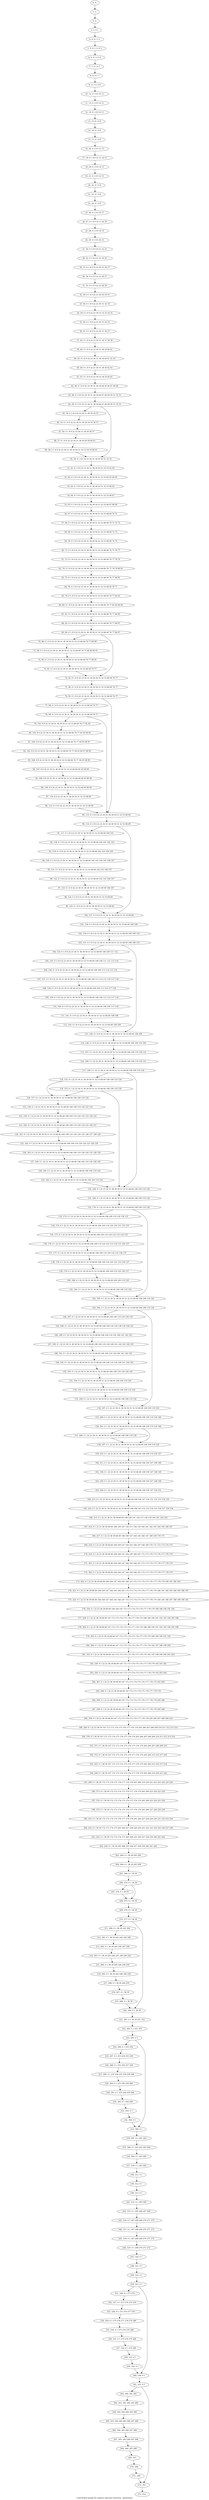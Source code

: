digraph G {
graph [label="Control-flow-graph for register allocator (function _determine)"]
0[label="0, 0: "];
1[label="1, 1: "];
2[label="2, 2: "];
3[label="3, 3: 0 1 "];
4[label="4, 4: 0 1 2 3 "];
5[label="5, 5: 0 1 2 3 4 5 "];
6[label="6, 6: 0 1 4 5 6 "];
7[label="7, 7: 0 1 6 7 "];
8[label="8, 8: 0 1 7 "];
9[label="9, 11: 0 1 8 9 "];
10[label="10, 12: 0 1 8 9 10 11 "];
11[label="11, 13: 0 1 8 9 10 11 "];
12[label="12, 14: 0 1 8 9 10 11 "];
13[label="13, 15: 0 1 8 9 "];
14[label="14, 16: 0 1 8 9 "];
15[label="15, 17: 0 1 8 9 "];
16[label="16, 18: 0 1 8 9 12 13 "];
17[label="17, 19: 0 1 8 9 12 13 14 15 "];
18[label="18, 20: 0 1 8 9 14 15 "];
19[label="19, 21: 0 1 8 9 14 15 "];
20[label="20, 22: 0 1 8 9 "];
21[label="21, 23: 0 1 8 9 "];
22[label="22, 24: 0 1 8 9 "];
23[label="23, 26: 0 1 8 9 16 17 "];
24[label="24, 27: 0 1 8 9 16 17 18 19 "];
25[label="25, 28: 0 1 8 9 18 19 "];
26[label="26, 29: 0 1 8 9 20 21 "];
27[label="27, 30: 0 1 8 9 20 21 22 23 "];
28[label="28, 32: 0 1 8 9 22 23 24 25 "];
29[label="29, 33: 0 1 8 9 22 23 24 25 26 27 "];
30[label="30, 34: 0 1 8 9 22 23 26 27 "];
31[label="31, 35: 0 1 8 9 22 23 28 29 "];
32[label="32, 36: 0 1 8 9 22 23 28 29 30 31 "];
33[label="33, 38: 0 1 8 9 22 23 30 31 32 33 "];
34[label="34, 39: 0 1 8 9 22 23 30 31 32 33 34 35 "];
35[label="35, 40: 0 1 8 9 22 23 30 31 34 35 "];
36[label="36, 41: 0 1 8 9 22 23 30 31 36 37 "];
37[label="37, 42: 0 1 8 9 22 23 30 31 36 37 38 39 "];
38[label="38, 44: 0 1 8 9 22 23 30 31 38 39 40 41 "];
39[label="39, 45: 0 1 8 9 22 23 30 31 38 39 40 41 42 43 "];
40[label="40, 46: 0 1 8 9 22 23 30 31 38 39 42 43 "];
41[label="41, 47: 0 1 8 9 22 23 30 31 38 39 44 45 "];
42[label="42, 48: 0 1 8 9 22 23 30 31 38 39 44 45 46 47 48 49 "];
43[label="43, 49: 0 1 8 9 22 23 30 31 38 39 46 47 48 49 50 51 52 53 "];
44[label="44, 50: 0 1 8 9 22 23 30 31 38 39 46 47 48 49 50 51 52 53 "];
45[label="45, 54: 0 1 8 9 22 23 30 31 38 39 54 55 "];
46[label="46, 55: 0 1 8 9 22 23 30 31 38 39 54 55 56 57 "];
47[label="47, 56: 0 1 8 9 22 23 30 31 38 39 56 57 "];
48[label="48, 57: 0 1 8 9 22 23 30 31 38 39 58 59 60 61 "];
49[label="49, 58: 0 1 8 9 22 23 30 31 38 39 50 51 52 53 58 59 60 61 "];
50[label="50, 59: 0 1 8 9 22 23 30 31 38 39 50 51 52 53 "];
51[label="51, 61: 0 1 8 9 22 23 30 31 38 39 50 51 52 53 62 63 "];
52[label="52, 62: 0 1 8 9 22 23 30 31 38 39 50 51 52 53 62 63 64 65 "];
53[label="53, 63: 0 1 8 9 22 23 30 31 38 39 50 51 52 53 64 65 "];
54[label="54, 64: 0 1 8 9 22 23 30 31 38 39 50 51 52 53 66 67 "];
55[label="55, 65: 0 1 8 9 22 23 30 31 38 39 50 51 52 53 66 67 68 69 "];
56[label="56, 67: 0 1 8 9 22 23 30 31 38 39 50 51 52 53 68 69 70 71 "];
57[label="57, 68: 0 1 8 9 22 23 30 31 38 39 50 51 52 53 68 69 70 71 72 73 "];
58[label="58, 69: 0 1 8 9 22 23 30 31 38 39 50 51 52 53 68 69 72 73 "];
59[label="59, 70: 0 1 8 9 22 23 30 31 38 39 50 51 52 53 68 69 74 75 "];
60[label="60, 71: 0 1 8 9 22 23 30 31 38 39 50 51 52 53 68 69 74 75 76 77 "];
61[label="61, 73: 0 1 8 9 22 23 30 31 38 39 50 51 52 53 68 69 76 77 78 79 "];
62[label="62, 74: 0 1 8 9 22 23 30 31 38 39 50 51 52 53 68 69 76 77 78 79 80 81 "];
63[label="63, 75: 0 1 8 9 22 23 30 31 38 39 50 51 52 53 68 69 76 77 80 81 "];
64[label="64, 76: 0 1 8 9 22 23 30 31 38 39 50 51 52 53 68 69 76 77 "];
65[label="65, 79: 0 1 8 9 22 23 30 31 38 39 50 51 52 53 68 69 76 77 82 83 "];
66[label="66, 80: 0 1 8 9 22 23 30 31 38 39 50 51 52 53 68 69 76 77 82 83 84 85 "];
67[label="67, 81: 0 1 8 9 22 23 30 31 38 39 50 51 52 53 68 69 76 77 84 85 "];
68[label="68, 82: 0 1 8 9 22 23 30 31 38 39 50 51 52 53 68 69 76 77 86 87 "];
69[label="69, 84: 0 1 8 9 22 23 30 31 38 39 50 51 52 53 68 69 76 77 86 87 "];
70[label="70, 88: 0 1 8 9 22 23 30 31 38 39 50 51 52 53 68 69 76 77 88 89 "];
71[label="71, 89: 0 1 8 9 22 23 30 31 38 39 50 51 52 53 68 69 76 77 88 89 90 91 "];
72[label="72, 90: 0 1 8 9 22 23 30 31 38 39 50 51 52 53 68 69 76 77 90 91 "];
73[label="73, 91: 0 1 8 9 22 23 30 31 38 39 50 51 52 53 68 69 76 77 "];
74[label="74, 93: 0 1 8 9 22 23 30 31 38 39 50 51 52 53 68 69 76 77 "];
75[label="75, 94: 0 1 8 9 22 23 30 31 38 39 50 51 52 53 68 69 76 77 "];
76[label="76, 95: 0 1 8 9 22 23 30 31 38 39 50 51 52 53 68 69 76 77 "];
77[label="77, 98: 0 1 8 9 22 23 30 31 38 39 50 51 52 53 68 69 76 77 "];
78[label="78, 99: 0 1 8 9 22 23 30 31 38 39 50 51 52 53 68 69 76 77 "];
79[label="79, 102: 8 9 22 23 30 31 38 39 50 51 52 53 68 69 76 77 92 93 "];
80[label="80, 103: 8 9 22 23 30 31 38 39 50 51 52 53 68 69 76 77 92 93 94 95 "];
81[label="81, 104: 8 9 22 23 30 31 38 39 50 51 52 53 68 69 76 77 94 95 96 97 "];
82[label="82, 105: 8 9 22 23 30 31 38 39 50 51 52 53 68 69 76 77 94 95 96 97 98 99 "];
83[label="83, 106: 8 9 22 23 30 31 38 39 50 51 52 53 68 69 76 77 94 95 98 99 "];
84[label="84, 107: 8 9 22 23 30 31 38 39 50 51 52 53 68 69 94 95 98 99 "];
85[label="85, 108: 8 9 22 23 30 31 38 39 50 51 52 53 68 69 94 95 98 99 "];
86[label="86, 109: 8 9 22 23 30 31 38 39 50 51 52 53 68 69 98 99 "];
87[label="87, 110: 8 9 22 23 30 31 38 39 50 51 52 53 68 69 "];
88[label="88, 112: 0 1 8 9 22 23 30 31 38 39 50 51 52 53 68 69 "];
89[label="89, 113: 0 1 8 9 22 23 30 31 38 39 50 51 52 53 68 69 "];
90[label="90, 114: 0 1 8 9 22 23 30 31 38 39 50 51 52 53 68 69 "];
91[label="91, 117: 0 1 8 9 22 23 30 31 38 39 50 51 52 53 68 69 100 101 "];
92[label="92, 118: 0 1 8 9 22 23 30 31 38 39 50 51 52 53 68 69 100 101 102 103 "];
93[label="93, 119: 0 1 8 9 22 23 30 31 38 39 50 51 52 53 68 69 102 103 104 105 "];
94[label="94, 120: 0 1 8 9 22 23 30 31 38 39 50 51 52 53 68 69 102 103 104 105 106 107 "];
95[label="95, 121: 0 1 8 9 22 23 30 31 38 39 50 51 52 53 68 69 102 103 106 107 "];
96[label="96, 122: 0 1 8 9 22 23 30 31 38 39 50 51 52 53 68 69 102 103 106 107 "];
97[label="97, 123: 0 1 8 9 22 23 30 31 38 39 50 51 52 53 68 69 106 107 "];
98[label="98, 124: 0 1 8 9 22 23 30 31 38 39 50 51 52 53 68 69 "];
99[label="99, 125: 0 1 8 9 22 23 30 31 38 39 50 51 52 53 68 69 "];
100[label="100, 127: 0 1 8 9 22 23 30 31 38 39 50 51 52 53 68 69 "];
101[label="101, 129: 0 1 8 9 22 23 30 31 38 39 50 51 52 53 68 69 108 109 "];
102[label="102, 130: 0 1 8 9 22 23 30 31 38 39 50 51 52 53 68 69 108 109 110 "];
103[label="103, 131: 0 1 8 9 22 23 30 31 38 39 50 51 52 53 68 69 108 109 110 "];
104[label="104, 134: 0 1 8 9 22 23 30 31 38 39 50 51 52 53 68 69 108 109 111 112 "];
105[label="105, 135: 0 1 8 9 22 23 30 31 38 39 50 51 52 53 68 69 108 109 111 112 113 114 "];
106[label="106, 136: 0 1 8 9 22 23 30 31 38 39 50 51 52 53 68 69 108 109 113 114 115 116 "];
107[label="107, 137: 0 1 8 9 22 23 30 31 38 39 50 51 52 53 68 69 108 109 113 114 115 116 117 118 "];
108[label="108, 138: 0 1 8 9 22 23 30 31 38 39 50 51 52 53 68 69 108 109 113 114 117 118 "];
109[label="109, 139: 0 1 8 9 22 23 30 31 38 39 50 51 52 53 68 69 108 109 113 114 117 118 "];
110[label="110, 140: 0 1 8 9 22 23 30 31 38 39 50 51 52 53 68 69 108 109 117 118 "];
111[label="111, 141: 0 1 8 9 22 23 30 31 38 39 50 51 52 53 68 69 108 109 "];
112[label="112, 142: 0 1 8 9 22 23 30 31 38 39 50 51 52 53 68 69 108 109 "];
113[label="113, 144: 0 1 8 9 22 23 30 31 38 39 50 51 52 53 68 69 108 109 "];
114[label="114, 146: 0 1 8 9 22 23 30 31 38 39 50 51 52 53 68 69 108 109 119 120 "];
115[label="115, 147: 0 1 22 23 30 31 38 39 50 51 52 53 68 69 108 109 119 120 121 "];
116[label="116, 148: 0 1 22 23 30 31 38 39 50 51 52 53 68 69 108 109 119 120 121 "];
117[label="117, 149: 0 1 22 23 30 31 38 39 50 51 52 53 68 69 108 109 119 120 "];
118[label="118, 152: 0 1 22 23 30 31 38 39 50 51 52 53 68 69 108 109 119 120 "];
119[label="119, 155: 0 1 22 23 30 31 38 39 50 51 52 53 68 69 108 109 119 120 "];
120[label="120, 157: 0 1 22 23 30 31 38 39 50 51 52 53 68 69 108 109 119 120 "];
121[label="121, 158: 0 1 22 23 30 31 38 39 50 51 52 53 68 69 108 109 119 120 122 123 "];
122[label="122, 159: 0 1 22 23 30 31 38 39 50 51 52 53 68 69 108 109 119 120 122 123 124 125 "];
123[label="123, 160: 0 1 22 23 30 31 38 39 50 51 52 53 68 69 108 109 119 120 124 125 126 127 "];
124[label="124, 161: 0 1 22 23 30 31 38 39 50 51 52 53 68 69 108 109 119 120 124 125 126 127 128 129 "];
125[label="125, 162: 0 1 22 23 30 31 38 39 50 51 52 53 68 69 108 109 119 120 124 125 128 129 "];
126[label="126, 163: 0 1 22 23 30 31 38 39 50 51 52 53 68 69 108 109 119 120 124 125 128 129 "];
127[label="127, 164: 0 1 22 23 30 31 38 39 50 51 52 53 68 69 108 109 119 120 128 129 "];
128[label="128, 165: 0 1 22 23 30 31 38 39 50 51 52 53 68 69 108 109 119 120 "];
129[label="129, 166: 0 1 22 23 30 31 38 39 50 51 52 53 68 69 108 109 119 120 "];
130[label="130, 168: 0 1 22 23 30 31 38 39 50 51 52 53 68 69 108 109 119 120 "];
131[label="131, 169: 0 1 22 23 30 31 38 39 50 51 52 53 68 69 108 109 119 120 "];
132[label="132, 170: 0 1 22 23 30 31 38 39 50 51 52 53 68 69 108 109 119 120 "];
133[label="133, 173: 0 1 22 23 30 31 38 39 50 51 52 53 68 69 108 109 119 120 130 131 "];
134[label="134, 174: 0 1 22 23 30 31 38 39 50 51 52 53 68 69 108 109 119 120 130 131 132 133 "];
135[label="135, 175: 0 1 22 23 30 31 38 39 50 51 52 53 68 69 108 109 119 120 132 133 134 135 "];
136[label="136, 176: 0 1 22 23 30 31 38 39 50 51 52 53 68 69 108 109 119 120 132 133 134 135 136 137 "];
137[label="137, 177: 0 1 22 23 30 31 38 39 50 51 52 53 68 69 108 109 119 120 132 133 136 137 "];
138[label="138, 178: 0 1 22 23 30 31 38 39 50 51 52 53 68 69 108 109 119 120 132 133 136 137 "];
139[label="139, 179: 0 1 22 23 30 31 38 39 50 51 52 53 68 69 108 109 119 120 136 137 "];
140[label="140, 180: 0 1 22 23 30 31 38 39 50 51 52 53 68 69 108 109 119 120 "];
141[label="141, 181: 0 1 22 23 30 31 38 39 50 51 52 53 68 69 108 109 119 120 "];
142[label="142, 183: 0 1 22 23 30 31 38 39 50 51 52 53 68 69 108 109 119 120 "];
143[label="143, 184: 0 1 22 23 30 31 38 39 50 51 52 53 68 69 108 109 119 120 "];
144[label="144, 187: 0 1 22 23 30 31 38 39 50 51 52 53 68 69 108 109 119 120 138 139 "];
145[label="145, 188: 0 1 22 23 30 31 38 39 50 51 52 53 68 69 108 109 119 120 138 139 140 141 "];
146[label="146, 189: 0 1 22 23 30 31 38 39 50 51 52 53 68 69 108 109 119 120 140 141 142 143 "];
147[label="147, 190: 0 1 22 23 30 31 38 39 50 51 52 53 68 69 108 109 119 120 140 141 142 143 144 145 "];
148[label="148, 191: 0 1 22 23 30 31 38 39 50 51 52 53 68 69 108 109 119 120 140 141 144 145 "];
149[label="149, 192: 0 1 22 23 30 31 38 39 50 51 52 53 68 69 108 109 119 120 140 141 144 145 "];
150[label="150, 193: 0 1 22 23 30 31 38 39 50 51 52 53 68 69 108 109 119 120 144 145 "];
151[label="151, 194: 0 1 22 23 30 31 38 39 50 51 52 53 68 69 108 109 119 120 "];
152[label="152, 195: 0 1 22 23 30 31 38 39 50 51 52 53 68 69 108 109 119 120 "];
153[label="153, 196: 0 1 22 23 30 31 38 39 50 51 52 53 68 69 108 109 119 120 "];
154[label="154, 197: 0 1 22 23 30 31 38 39 50 51 52 53 68 69 108 109 119 120 "];
155[label="155, 200: 0 1 22 23 30 31 38 39 50 51 52 53 68 69 108 109 119 120 146 "];
156[label="156, 201: 0 1 22 23 30 31 38 39 50 51 52 53 68 69 108 109 119 120 146 "];
157[label="157, 206: 0 1 22 23 30 31 38 39 50 51 52 53 68 69 108 109 119 120 "];
158[label="158, 207: 0 1 22 23 30 31 38 39 50 51 52 53 68 69 108 109 119 120 "];
159[label="159, 355: 0 1 22 23 30 31 38 39 50 51 52 53 68 69 108 109 119 120 147 "];
160[label="160, 211: 0 1 22 23 30 31 38 39 50 51 52 53 68 69 108 109 147 148 149 "];
161[label="161, 358: 0 1 22 23 30 31 38 39 50 51 52 53 68 69 108 109 147 148 149 "];
162[label="162, 359: 0 1 22 23 30 31 38 39 50 51 52 53 68 69 108 109 147 148 149 "];
163[label="163, 360: 0 1 22 23 30 31 38 39 50 51 52 53 68 69 108 109 147 150 151 "];
164[label="164, 213: 0 1 22 23 30 31 38 39 50 51 52 53 68 69 108 109 147 150 151 152 153 154 155 "];
165[label="165, 214: 0 1 22 23 30 31 38 39 50 51 52 53 68 69 108 109 147 152 153 154 155 156 157 158 159 "];
166[label="166, 215: 0 1 22 23 30 31 38 39 68 69 108 109 147 156 157 158 159 160 161 162 163 "];
167[label="167, 216: 0 1 22 23 38 39 68 69 108 109 147 156 157 158 159 160 161 162 163 164 165 166 167 "];
168[label="168, 217: 0 1 22 23 38 39 68 69 108 109 147 164 165 166 167 168 169 170 171 "];
169[label="169, 218: 0 1 22 23 38 39 68 69 108 109 147 164 165 166 167 168 169 170 171 172 173 174 175 "];
170[label="170, 219: 0 1 22 23 38 39 68 69 108 109 147 164 165 166 167 172 173 174 175 176 177 178 179 "];
171[label="171, 361: 0 1 22 23 38 39 68 69 108 109 147 164 165 166 167 172 173 174 175 176 177 178 179 "];
172[label="172, 362: 0 1 22 23 38 39 68 69 108 109 147 164 165 166 167 172 173 174 175 176 177 178 179 "];
173[label="173, 363: 0 1 22 23 38 39 68 69 108 109 147 164 165 166 167 172 173 174 175 176 177 178 179 180 181 182 183 "];
174[label="174, 221: 0 1 22 23 38 39 68 69 108 109 147 164 165 166 167 172 173 174 175 176 177 178 179 180 181 182 183 184 185 186 187 "];
175[label="175, 222: 0 1 22 23 38 39 68 69 108 109 147 164 165 166 167 172 173 174 175 176 177 178 179 184 185 186 187 188 189 190 191 "];
176[label="176, 354: 0 1 22 23 38 39 68 69 108 109 147 172 173 174 175 176 177 178 179 188 189 190 191 192 "];
177[label="177, 226: 0 1 22 23 38 39 68 69 147 172 173 174 175 176 177 178 179 188 189 190 191 192 193 194 195 196 "];
178[label="178, 364: 0 1 22 23 38 39 68 69 147 172 173 174 175 176 177 178 179 188 189 190 191 192 193 194 195 196 "];
179[label="179, 365: 0 1 22 23 38 39 68 69 147 172 173 174 175 176 177 178 179 188 189 190 191 192 "];
180[label="180, 366: 0 1 22 23 38 39 68 69 147 172 173 174 175 176 177 178 179 192 197 198 199 200 "];
181[label="181, 353: 0 1 22 23 38 39 68 69 147 172 173 174 175 176 177 178 179 192 197 198 199 200 201 202 "];
182[label="182, 228: 0 1 22 23 38 39 68 69 147 172 173 174 175 176 177 178 179 192 201 202 "];
183[label="183, 356: 0 1 22 23 38 39 68 69 147 172 173 174 175 176 177 178 179 192 203 204 "];
184[label="184, 367: 0 1 22 23 38 39 68 69 147 172 173 174 175 176 177 178 179 203 204 "];
185[label="185, 368: 0 1 22 23 38 39 68 69 147 172 173 174 175 176 177 178 179 "];
186[label="186, 369: 0 1 22 23 38 39 68 69 147 172 173 174 175 176 177 178 179 205 206 "];
187[label="187, 238: 0 1 22 23 38 39 68 69 147 172 173 174 175 176 177 178 179 205 206 "];
188[label="188, 239: 0 1 22 23 38 39 68 69 147 172 173 174 175 176 177 178 179 205 206 207 208 209 210 "];
189[label="189, 240: 0 1 22 23 38 39 147 172 173 174 175 176 177 178 179 205 206 207 208 209 210 211 212 213 214 "];
190[label="190, 370: 0 1 38 39 147 172 173 174 175 176 177 178 179 205 206 207 208 209 210 211 212 213 214 "];
191[label="191, 371: 0 1 38 39 147 172 173 174 175 176 177 178 179 205 206 207 208 209 210 "];
192[label="192, 372: 0 1 38 39 147 172 173 174 175 176 177 178 179 205 206 215 216 217 218 "];
193[label="193, 243: 0 1 38 39 147 172 173 174 175 176 177 178 179 205 206 215 216 217 218 "];
194[label="194, 248: 0 1 38 39 147 172 173 174 175 176 177 178 179 205 206 219 220 221 222 "];
195[label="195, 249: 0 1 38 39 172 173 174 175 176 177 178 179 205 206 219 220 221 222 223 224 225 226 "];
196[label="196, 373: 0 1 38 39 172 173 174 175 176 177 178 179 205 206 223 224 225 226 "];
197[label="197, 374: 0 1 38 39 172 173 174 175 176 177 178 179 205 206 223 224 225 226 "];
198[label="198, 375: 0 1 38 39 172 173 174 175 176 177 178 179 205 206 227 228 229 230 "];
199[label="199, 251: 0 1 38 39 172 173 174 175 176 177 178 179 205 206 227 228 229 230 231 232 233 234 "];
200[label="200, 252: 0 1 38 39 172 173 174 175 205 206 227 228 229 230 231 232 233 234 235 236 237 238 "];
201[label="201, 255: 0 1 38 39 172 173 174 175 205 206 235 236 237 238 239 240 241 242 "];
202[label="202, 256: 0 1 38 39 205 206 235 236 237 238 239 240 241 242 "];
203[label="203, 260: 0 1 38 39 205 206 "];
204[label="204, 266: 0 1 38 39 205 206 "];
205[label="205, 269: 0 1 38 39 "];
206[label="206, 270: 0 1 38 39 "];
207[label="207, 274: 0 1 38 39 "];
208[label="208, 275: 0 1 38 39 "];
209[label="209, 276: 0 1 38 39 "];
210[label="210, 277: 0 1 38 39 "];
211[label="211, 280: 0 1 38 39 243 244 "];
212[label="212, 281: 0 1 38 39 243 244 245 246 "];
213[label="213, 282: 0 1 38 39 245 246 247 248 "];
214[label="214, 283: 0 1 38 39 245 246 247 248 249 250 "];
215[label="215, 284: 0 1 38 39 245 246 249 250 "];
216[label="216, 285: 0 1 38 39 245 246 249 250 "];
217[label="217, 286: 0 1 38 39 249 250 "];
218[label="218, 287: 0 1 38 39 "];
219[label="219, 288: 0 1 38 39 "];
220[label="220, 290: 0 1 38 39 "];
221[label="221, 291: 0 1 38 39 251 252 "];
222[label="222, 292: 0 1 251 252 "];
223[label="223, 293: 0 1 "];
224[label="224, 296: 0 1 253 254 "];
225[label="225, 297: 0 1 253 254 255 256 "];
226[label="226, 298: 0 1 255 256 257 258 "];
227[label="227, 299: 0 1 255 256 257 258 259 260 "];
228[label="228, 300: 0 1 255 256 259 260 "];
229[label="229, 301: 0 1 255 256 259 260 "];
230[label="230, 302: 0 1 259 260 "];
231[label="231, 303: 0 1 "];
232[label="232, 304: 0 1 "];
233[label="233, 306: 0 1 "];
234[label="234, 307: 0 1 261 262 "];
235[label="235, 308: 0 1 261 262 263 264 "];
236[label="236, 309: 0 1 263 264 "];
237[label="237, 310: 0 1 263 264 "];
238[label="238, 311: 0 1 "];
239[label="239, 312: 0 1 "];
240[label="240, 313: 0 1 "];
241[label="241, 314: 0 1 265 266 "];
242[label="242, 315: 0 1 265 266 267 268 "];
243[label="243, 316: 0 1 267 268 269 270 271 272 "];
244[label="244, 317: 0 1 267 268 269 270 271 272 "];
245[label="245, 318: 0 1 267 268 269 270 271 272 "];
246[label="246, 319: 0 1 269 270 271 272 "];
247[label="247, 320: 0 1 "];
248[label="248, 321: 0 1 "];
249[label="249, 322: 0 1 "];
250[label="250, 323: 0 1 "];
251[label="251, 326: 0 1 273 274 "];
252[label="252, 327: 0 1 273 274 275 276 "];
253[label="253, 328: 0 1 275 276 277 278 "];
254[label="254, 329: 0 1 275 276 277 278 279 280 "];
255[label="255, 330: 0 1 275 276 279 280 "];
256[label="256, 331: 0 1 275 276 279 280 "];
257[label="257, 332: 0 1 279 280 "];
258[label="258, 333: 0 1 "];
259[label="259, 334: 0 1 "];
260[label="260, 336: 0 1 "];
261[label="261, 337: 0 1 "];
262[label="262, 340: 281 282 "];
263[label="263, 341: 281 282 283 284 "];
264[label="264, 342: 283 284 285 286 "];
265[label="265, 343: 283 284 285 286 287 288 "];
266[label="266, 344: 283 284 287 288 "];
267[label="267, 345: 283 284 287 288 "];
268[label="268, 346: 287 288 "];
269[label="269, 347: "];
270[label="270, 348: "];
271[label="271, 349: "];
272[label="272, 351: "];
273[label="273, 352: "];
0->1 ;
1->2 ;
2->3 ;
3->4 ;
4->5 ;
5->6 ;
6->7 ;
7->8 ;
8->9 ;
9->10 ;
10->11 ;
11->12 ;
12->13 ;
13->14 ;
14->15 ;
15->16 ;
16->17 ;
17->18 ;
18->19 ;
19->20 ;
20->21 ;
21->22 ;
22->23 ;
23->24 ;
24->25 ;
25->26 ;
26->27 ;
27->28 ;
28->29 ;
29->30 ;
30->31 ;
31->32 ;
32->33 ;
33->34 ;
34->35 ;
35->36 ;
36->37 ;
37->38 ;
38->39 ;
39->40 ;
40->41 ;
41->42 ;
42->43 ;
43->44 ;
44->45 ;
44->50 ;
45->46 ;
46->47 ;
47->48 ;
48->49 ;
49->50 ;
50->51 ;
51->52 ;
52->53 ;
53->54 ;
54->55 ;
55->56 ;
56->57 ;
57->58 ;
58->59 ;
59->60 ;
60->61 ;
61->62 ;
62->63 ;
63->64 ;
64->65 ;
65->66 ;
66->67 ;
67->68 ;
68->69 ;
69->70 ;
69->74 ;
70->71 ;
71->72 ;
72->73 ;
73->74 ;
74->75 ;
75->76 ;
76->77 ;
76->89 ;
77->78 ;
78->79 ;
78->89 ;
79->80 ;
80->81 ;
81->82 ;
82->83 ;
83->84 ;
84->85 ;
85->86 ;
86->87 ;
87->88 ;
88->89 ;
89->90 ;
90->91 ;
90->100 ;
91->92 ;
92->93 ;
93->94 ;
94->95 ;
95->96 ;
96->97 ;
97->98 ;
98->99 ;
99->100 ;
100->101 ;
101->102 ;
102->103 ;
103->104 ;
103->113 ;
104->105 ;
105->106 ;
106->107 ;
107->108 ;
108->109 ;
109->110 ;
110->111 ;
111->112 ;
112->113 ;
113->114 ;
114->115 ;
115->116 ;
116->117 ;
117->118 ;
117->130 ;
118->119 ;
118->120 ;
119->120 ;
119->130 ;
120->121 ;
121->122 ;
122->123 ;
123->124 ;
124->125 ;
125->126 ;
126->127 ;
127->128 ;
128->129 ;
129->130 ;
130->131 ;
131->132 ;
132->133 ;
132->142 ;
133->134 ;
134->135 ;
135->136 ;
136->137 ;
137->138 ;
138->139 ;
139->140 ;
140->141 ;
141->142 ;
142->143 ;
143->144 ;
143->154 ;
144->145 ;
145->146 ;
146->147 ;
147->148 ;
148->149 ;
149->150 ;
150->151 ;
151->152 ;
152->153 ;
153->154 ;
154->155 ;
155->156 ;
156->157 ;
156->158 ;
157->158 ;
158->159 ;
159->160 ;
160->161 ;
161->162 ;
162->163 ;
163->164 ;
164->165 ;
165->166 ;
166->167 ;
167->168 ;
168->169 ;
169->170 ;
170->171 ;
171->172 ;
172->173 ;
173->174 ;
174->175 ;
175->176 ;
176->177 ;
177->178 ;
178->179 ;
179->180 ;
180->181 ;
181->182 ;
182->183 ;
183->184 ;
184->185 ;
185->186 ;
186->187 ;
187->188 ;
188->189 ;
189->190 ;
190->191 ;
191->192 ;
192->193 ;
193->194 ;
194->195 ;
195->196 ;
196->197 ;
197->198 ;
198->199 ;
199->200 ;
200->201 ;
201->202 ;
202->203 ;
203->204 ;
204->205 ;
205->206 ;
206->207 ;
206->208 ;
207->208 ;
208->209 ;
209->210 ;
210->211 ;
210->220 ;
211->212 ;
212->213 ;
213->214 ;
214->215 ;
215->216 ;
216->217 ;
217->218 ;
218->219 ;
219->220 ;
220->221 ;
221->222 ;
222->223 ;
223->224 ;
223->233 ;
224->225 ;
225->226 ;
226->227 ;
227->228 ;
228->229 ;
229->230 ;
230->231 ;
231->232 ;
232->233 ;
233->234 ;
234->235 ;
235->236 ;
236->237 ;
237->238 ;
238->239 ;
239->240 ;
240->241 ;
241->242 ;
242->243 ;
243->244 ;
244->245 ;
245->246 ;
246->247 ;
247->248 ;
248->249 ;
249->250 ;
250->251 ;
250->260 ;
251->252 ;
252->253 ;
253->254 ;
254->255 ;
255->256 ;
256->257 ;
257->258 ;
258->259 ;
259->260 ;
260->261 ;
261->262 ;
261->272 ;
262->263 ;
263->264 ;
264->265 ;
265->266 ;
266->267 ;
267->268 ;
268->269 ;
269->270 ;
270->271 ;
271->272 ;
272->273 ;
}

